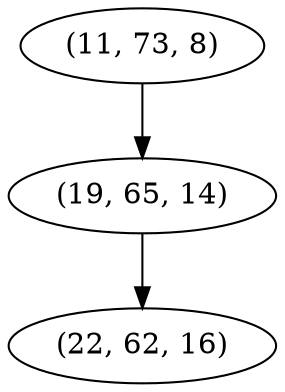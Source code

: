 digraph tree {
    "(11, 73, 8)";
    "(19, 65, 14)";
    "(22, 62, 16)";
    "(11, 73, 8)" -> "(19, 65, 14)";
    "(19, 65, 14)" -> "(22, 62, 16)";
}
